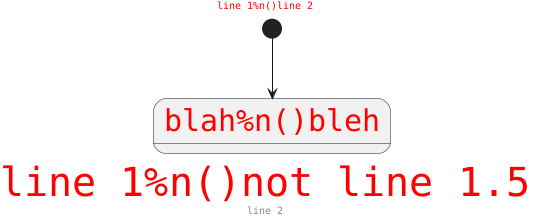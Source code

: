 {
  "sha1": "68d2ncq13kbmysahud8b6xzlr56r3t5",
  "insertion": {
    "when": "2024-05-30T20:48:20.906Z",
    "user": "plantuml@gmail.com"
  }
}
@startuml

skinparam defaultFontName Monospaced
skinparam defaultFontSize 30
'skinparam footerFontSize 6

center header: <font color=red>line 1%n()line 2

[*] --> A

state "<font color=red>blah%n()bleh</font>" as A

footer
<font color=red size=40>line 1%n()not line 1.5
line 2
endfooter

@enduml
